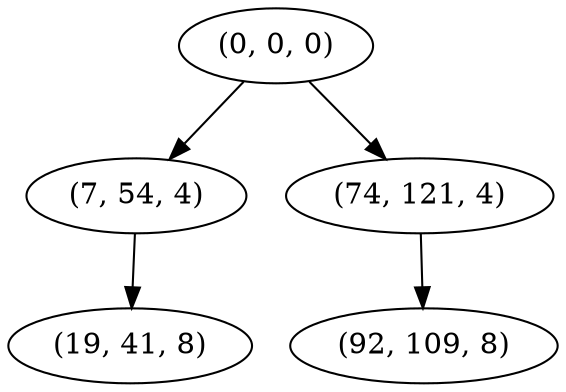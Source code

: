 digraph tree {
    "(0, 0, 0)";
    "(7, 54, 4)";
    "(19, 41, 8)";
    "(74, 121, 4)";
    "(92, 109, 8)";
    "(0, 0, 0)" -> "(7, 54, 4)";
    "(0, 0, 0)" -> "(74, 121, 4)";
    "(7, 54, 4)" -> "(19, 41, 8)";
    "(74, 121, 4)" -> "(92, 109, 8)";
}
